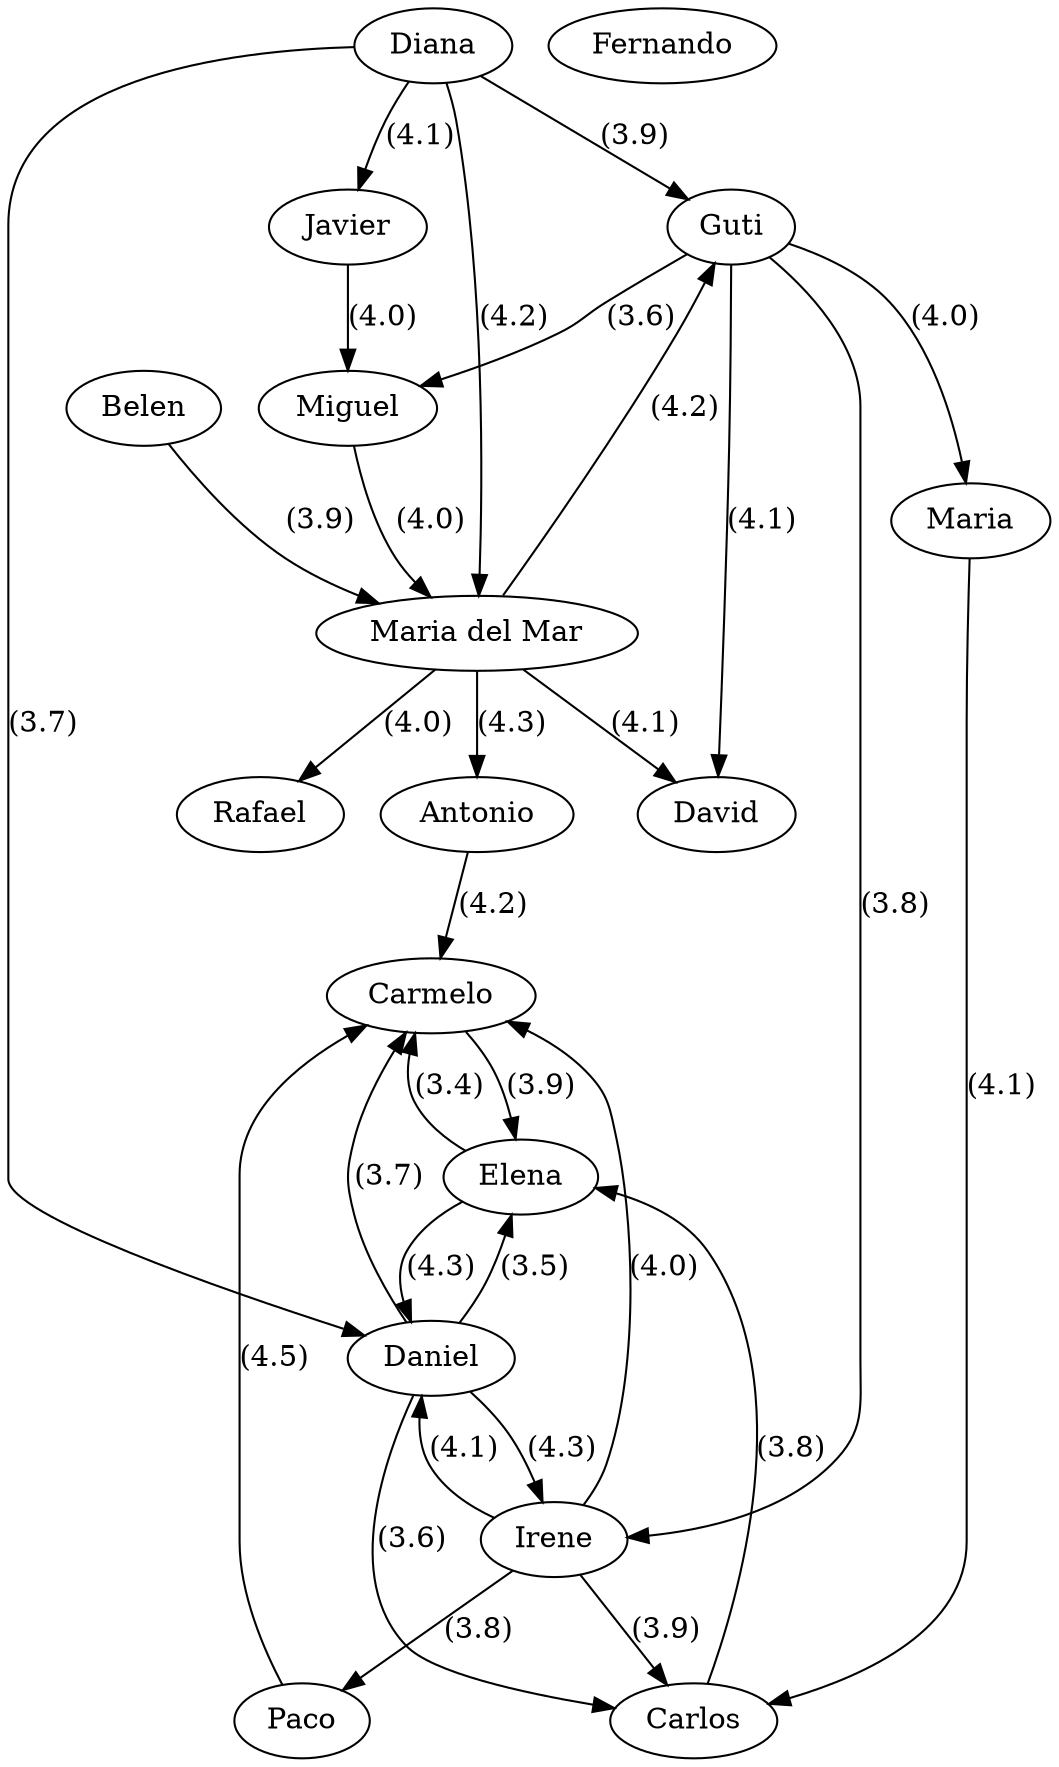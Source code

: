 strict digraph G {
  1 [ color="black" label="Diana" ];
  2 [ color="black" label="Guti" ];
  3 [ color="black" label="David" ];
  4 [ color="black" label="Miguel" ];
  5 [ color="black" label="Belen" ];
  6 [ color="black" label="Rafael" ];
  7 [ color="black" label="Paco" ];
  8 [ color="black" label="Elena" ];
  9 [ color="black" label="Fernando" ];
  10 [ color="black" label="Irene" ];
  11 [ color="black" label="Antonio" ];
  12 [ color="black" label="Maria" ];
  13 [ color="black" label="Carlos" ];
  14 [ color="black" label="Daniel" ];
  15 [ color="black" label="Javier" ];
  16 [ color="black" label="Maria del Mar" ];
  17 [ color="black" label="Carmelo" ];
  1 -> 2 [ color="black" label="(3.9)" ];
  1 -> 14 [ color="black" label="(3.7)" ];
  1 -> 15 [ color="black" label="(4.1)" ];
  1 -> 16 [ color="black" label="(4.2)" ];
  2 -> 12 [ color="black" label="(4.0)" ];
  2 -> 3 [ color="black" label="(4.1)" ];
  2 -> 4 [ color="black" label="(3.6)" ];
  2 -> 10 [ color="black" label="(3.8)" ];
  14 -> 8 [ color="black" label="(3.5)" ];
  14 -> 10 [ color="black" label="(4.3)" ];
  14 -> 13 [ color="black" label="(3.6)" ];
  14 -> 17 [ color="black" label="(3.7)" ];
  16 -> 2 [ color="black" label="(4.2)" ];
  16 -> 3 [ color="black" label="(4.1)" ];
  16 -> 6 [ color="black" label="(4.0)" ];
  16 -> 11 [ color="black" label="(4.3)" ];
  10 -> 14 [ color="black" label="(4.1)" ];
  10 -> 13 [ color="black" label="(3.9)" ];
  10 -> 17 [ color="black" label="(4.0)" ];
  10 -> 7 [ color="black" label="(3.8)" ];
  15 -> 4 [ color="black" label="(4.0)" ];
  4 -> 16 [ color="black" label="(4.0)" ];
  13 -> 8 [ color="black" label="(3.8)" ];
  17 -> 8 [ color="black" label="(3.9)" ];
  5 -> 16 [ color="black" label="(3.9)" ];
  11 -> 17 [ color="black" label="(4.2)" ];
  8 -> 14 [ color="black" label="(4.3)" ];
  7 -> 17 [ color="black" label="(4.5)" ];
  12 -> 13 [ color="black" label="(4.1)" ];
  8 -> 17 [ color="black" label="(3.4)" ];
}
